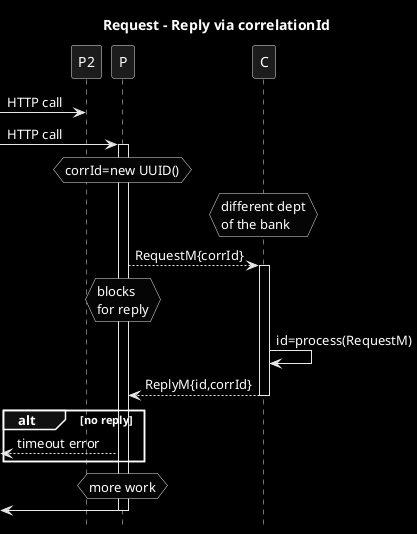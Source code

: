 @startuml
title Request - Reply via correlationId
hide footbox
skinparam monochrome reverse
->P2:HTTP call
->P:HTTP call
activate P
hnote over P: corrId=new UUID()
hnote over C: different dept\nof the bank
P-->C: RequestM{corrId}
hnote over P: blocks\nfor reply
'wastes a thread
'set a timeout!
'depending on their availability
'P1+P2 will use different consumer groups to receive all replies filtering them by the correlation Ids
'fragile: thread state if kept in mem
activate C
C->C: id=process(RequestM)
C-->P: ReplyM{id,corrId}
deactivate C
alt no reply
<--P: timeout error
end
hnote over P: more work
<-P
deactivate P
@enduml
? how to correlate ReplyM with RequestM
? what instance of P processes the Reply
? dynamic Rabbit queue
? when to use